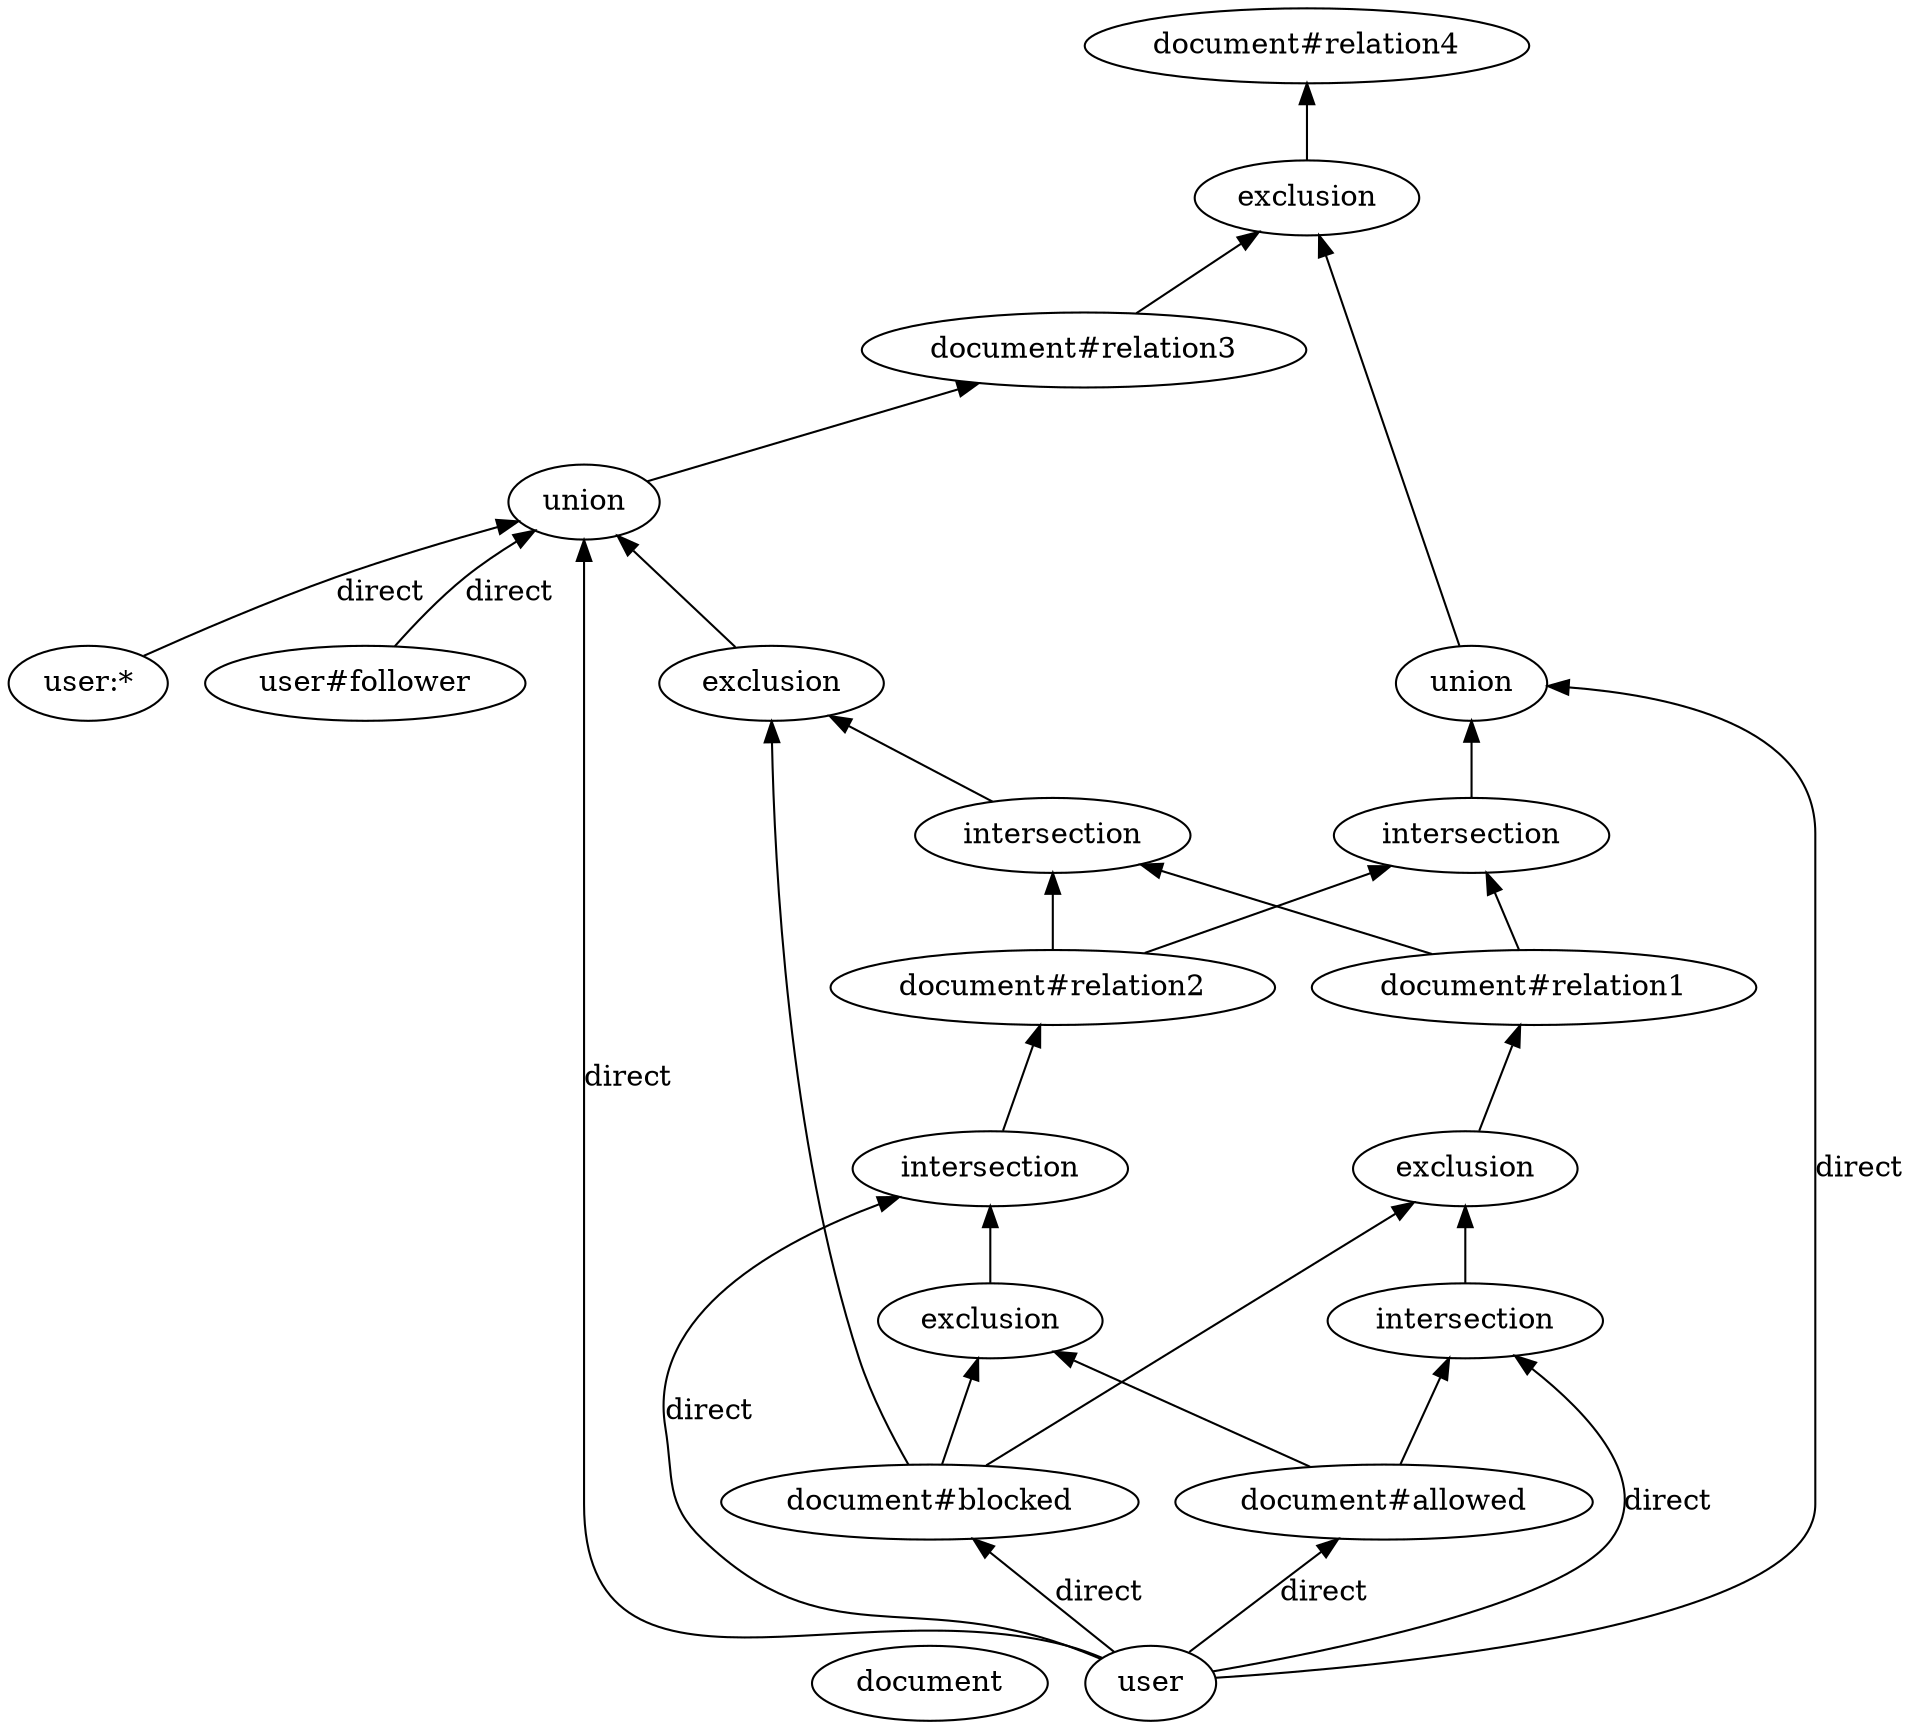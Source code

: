 digraph {
graph [
rankdir=BT
];

// Node definitions.
0 [label=document];
1 [label="document#allowed"];
2 [label=user];
3 [label="document#blocked"];
4 [label="document#relation1"];
5 [label=exclusion];
6 [label=intersection];
7 [label="document#relation2"];
8 [label=intersection];
9 [label=exclusion];
10 [label="document#relation3"];
11 [label=union];
12 [label="user:*"];
13 [label="user#follower"];
14 [label=exclusion];
15 [label=intersection];
16 [label="document#relation4"];
17 [label=exclusion];
18 [label=union];
19 [label=intersection];

// Edge definitions.
1 -> 6;
1 -> 9;
2 -> 1 [label=direct];
2 -> 3 [label=direct];
2 -> 6 [label=direct];
2 -> 8 [label=direct];
2 -> 11 [label=direct];
2 -> 18 [label=direct];
3 -> 5;
3 -> 9;
3 -> 14;
4 -> 15;
4 -> 19;
5 -> 4;
6 -> 5;
7 -> 15;
7 -> 19;
8 -> 7;
9 -> 8;
10 -> 17;
11 -> 10;
12 -> 11 [label=direct];
13 -> 11 [label=direct];
14 -> 11;
15 -> 14;
17 -> 16;
18 -> 17;
19 -> 18;
}